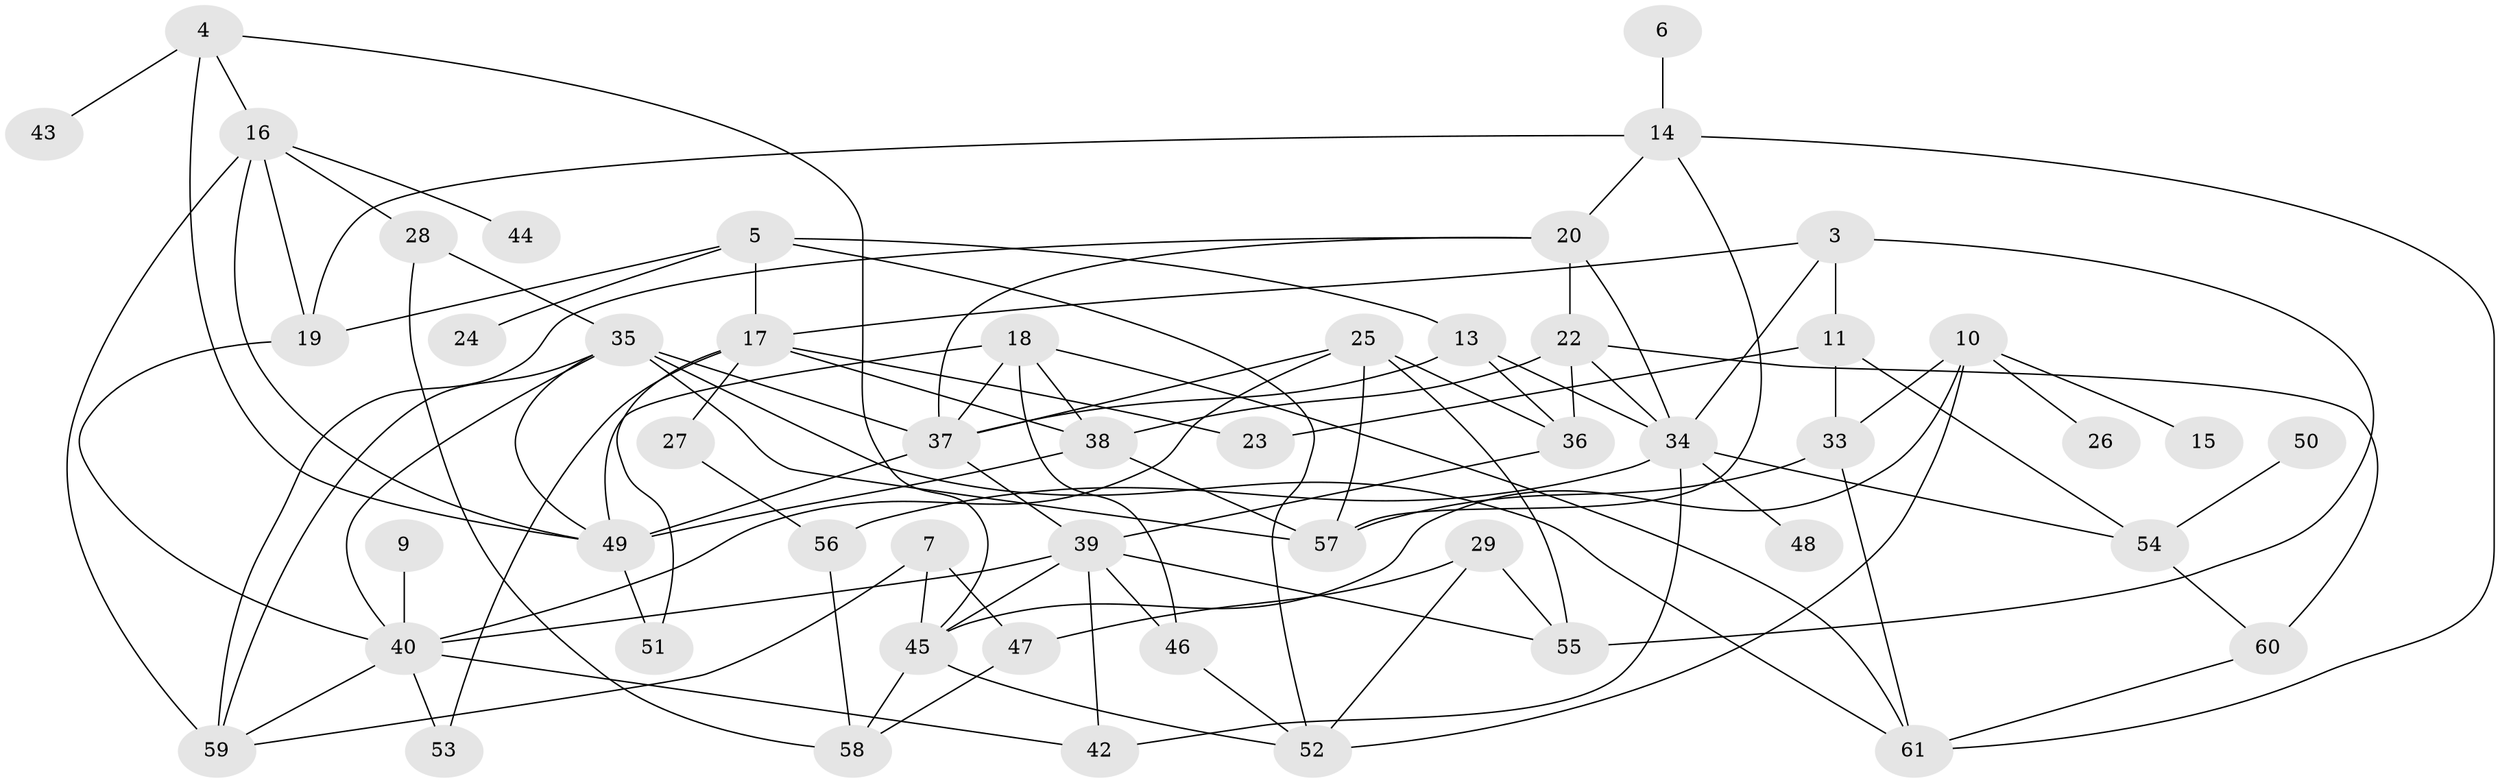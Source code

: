 // original degree distribution, {4: 0.21212121212121213, 6: 0.030303030303030304, 1: 0.16161616161616163, 2: 0.15151515151515152, 3: 0.2222222222222222, 0: 0.08080808080808081, 5: 0.12121212121212122, 7: 0.020202020202020204}
// Generated by graph-tools (version 1.1) at 2025/35/03/04/25 23:35:50]
// undirected, 52 vertices, 102 edges
graph export_dot {
  node [color=gray90,style=filled];
  3;
  4;
  5;
  6;
  7;
  9;
  10;
  11;
  13;
  14;
  15;
  16;
  17;
  18;
  19;
  20;
  22;
  23;
  24;
  25;
  26;
  27;
  28;
  29;
  33;
  34;
  35;
  36;
  37;
  38;
  39;
  40;
  42;
  43;
  44;
  45;
  46;
  47;
  48;
  49;
  50;
  51;
  52;
  53;
  54;
  55;
  56;
  57;
  58;
  59;
  60;
  61;
  3 -- 11 [weight=1.0];
  3 -- 17 [weight=1.0];
  3 -- 34 [weight=1.0];
  3 -- 55 [weight=1.0];
  4 -- 16 [weight=1.0];
  4 -- 43 [weight=1.0];
  4 -- 45 [weight=1.0];
  4 -- 49 [weight=1.0];
  5 -- 13 [weight=1.0];
  5 -- 17 [weight=1.0];
  5 -- 19 [weight=1.0];
  5 -- 24 [weight=1.0];
  5 -- 52 [weight=1.0];
  6 -- 14 [weight=1.0];
  7 -- 45 [weight=1.0];
  7 -- 47 [weight=1.0];
  7 -- 59 [weight=1.0];
  9 -- 40 [weight=1.0];
  10 -- 15 [weight=1.0];
  10 -- 26 [weight=1.0];
  10 -- 33 [weight=1.0];
  10 -- 45 [weight=1.0];
  10 -- 52 [weight=2.0];
  11 -- 23 [weight=1.0];
  11 -- 33 [weight=1.0];
  11 -- 54 [weight=1.0];
  13 -- 34 [weight=1.0];
  13 -- 36 [weight=1.0];
  13 -- 37 [weight=1.0];
  14 -- 19 [weight=1.0];
  14 -- 20 [weight=1.0];
  14 -- 57 [weight=1.0];
  14 -- 61 [weight=1.0];
  16 -- 19 [weight=1.0];
  16 -- 28 [weight=1.0];
  16 -- 44 [weight=1.0];
  16 -- 49 [weight=1.0];
  16 -- 59 [weight=1.0];
  17 -- 23 [weight=1.0];
  17 -- 27 [weight=1.0];
  17 -- 38 [weight=1.0];
  17 -- 51 [weight=1.0];
  17 -- 53 [weight=1.0];
  18 -- 37 [weight=1.0];
  18 -- 38 [weight=1.0];
  18 -- 46 [weight=1.0];
  18 -- 49 [weight=1.0];
  18 -- 61 [weight=1.0];
  19 -- 40 [weight=1.0];
  20 -- 22 [weight=1.0];
  20 -- 34 [weight=1.0];
  20 -- 37 [weight=1.0];
  20 -- 59 [weight=1.0];
  22 -- 34 [weight=1.0];
  22 -- 36 [weight=1.0];
  22 -- 38 [weight=1.0];
  22 -- 60 [weight=2.0];
  25 -- 36 [weight=1.0];
  25 -- 37 [weight=1.0];
  25 -- 40 [weight=2.0];
  25 -- 55 [weight=1.0];
  25 -- 57 [weight=1.0];
  27 -- 56 [weight=2.0];
  28 -- 35 [weight=1.0];
  28 -- 58 [weight=1.0];
  29 -- 47 [weight=1.0];
  29 -- 52 [weight=1.0];
  29 -- 55 [weight=1.0];
  33 -- 57 [weight=1.0];
  33 -- 61 [weight=1.0];
  34 -- 42 [weight=1.0];
  34 -- 48 [weight=1.0];
  34 -- 54 [weight=1.0];
  34 -- 56 [weight=1.0];
  35 -- 37 [weight=1.0];
  35 -- 40 [weight=1.0];
  35 -- 49 [weight=1.0];
  35 -- 57 [weight=1.0];
  35 -- 59 [weight=1.0];
  35 -- 61 [weight=1.0];
  36 -- 39 [weight=1.0];
  37 -- 39 [weight=1.0];
  37 -- 49 [weight=1.0];
  38 -- 49 [weight=1.0];
  38 -- 57 [weight=1.0];
  39 -- 40 [weight=1.0];
  39 -- 42 [weight=1.0];
  39 -- 45 [weight=1.0];
  39 -- 46 [weight=1.0];
  39 -- 55 [weight=1.0];
  40 -- 42 [weight=1.0];
  40 -- 53 [weight=1.0];
  40 -- 59 [weight=1.0];
  45 -- 52 [weight=1.0];
  45 -- 58 [weight=1.0];
  46 -- 52 [weight=1.0];
  47 -- 58 [weight=1.0];
  49 -- 51 [weight=1.0];
  50 -- 54 [weight=1.0];
  54 -- 60 [weight=1.0];
  56 -- 58 [weight=1.0];
  60 -- 61 [weight=1.0];
}

